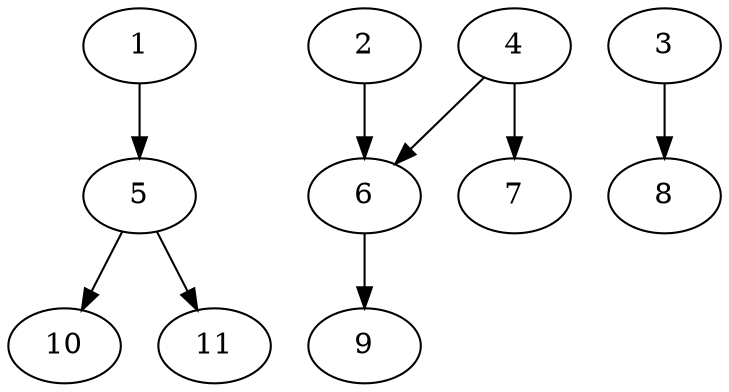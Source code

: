 // DAG automatically generated by daggen at Fri May 24 12:58:12 2024
// daggen-master/daggen -n 11 --fat 0.5 --density 0.5 --regular 0.5 --jump 2 --minalpha 20 --maxalpha 50 --dot -o dags_dot_11/sim_1.dot 
digraph G {
  1 [size="68719476736", alpha="43.56"]
  1 -> 5 [size ="134217728"]
  2 [size="1353610877774", alpha="39.44"]
  2 -> 6 [size ="838860800"]
  3 [size="134217728000", alpha="48.57"]
  3 -> 8 [size ="209715200"]
  4 [size="5893811636", alpha="41.52"]
  4 -> 6 [size ="209715200"]
  4 -> 7 [size ="209715200"]
  5 [size="44525648478", alpha="26.91"]
  5 -> 10 [size ="75497472"]
  5 -> 11 [size ="75497472"]
  6 [size="26147307469", alpha="34.64"]
  6 -> 9 [size ="838860800"]
  7 [size="28991029248", alpha="20.23"]
  8 [size="365461460656", alpha="43.46"]
  9 [size="17006157480", alpha="38.89"]
  10 [size="265978908913", alpha="44.04"]
  11 [size="3332872455", alpha="36.38"]
}
